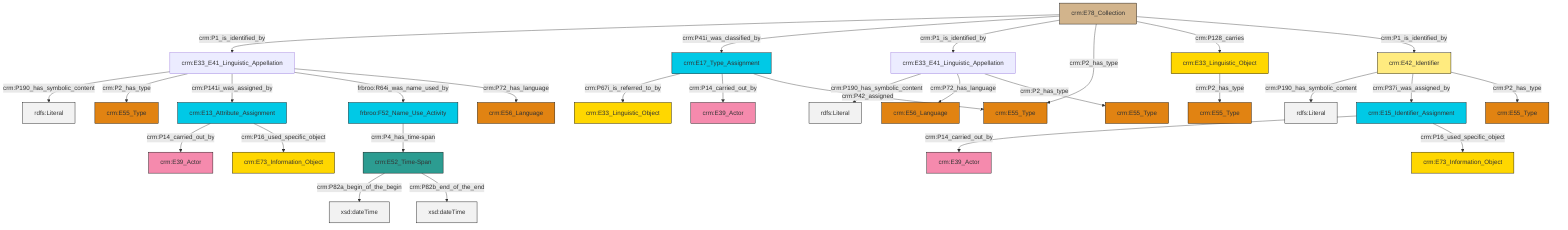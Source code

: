 graph TD
classDef Literal fill:#f2f2f2,stroke:#000000;
classDef CRM_Entity fill:#FFFFFF,stroke:#000000;
classDef Temporal_Entity fill:#00C9E6, stroke:#000000;
classDef Type fill:#E18312, stroke:#000000;
classDef Time-Span fill:#2C9C91, stroke:#000000;
classDef Appellation fill:#FFEB7F, stroke:#000000;
classDef Place fill:#008836, stroke:#000000;
classDef Persistent_Item fill:#B266B2, stroke:#000000;
classDef Conceptual_Object fill:#FFD700, stroke:#000000;
classDef Physical_Thing fill:#D2B48C, stroke:#000000;
classDef Actor fill:#f58aad, stroke:#000000;
classDef PC_Classes fill:#4ce600, stroke:#000000;
classDef Multi fill:#cccccc,stroke:#000000;

4["crm:E33_E41_Linguistic_Appellation"]:::Default -->|crm:P190_has_symbolic_content| 5[rdfs:Literal]:::Literal
6["crm:E17_Type_Assignment"]:::Temporal_Entity -->|crm:P67i_is_referred_to_by| 7["crm:E33_Linguistic_Object"]:::Conceptual_Object
6["crm:E17_Type_Assignment"]:::Temporal_Entity -->|crm:P14_carried_out_by| 14["crm:E39_Actor"]:::Actor
15["frbroo:F52_Name_Use_Activity"]:::Temporal_Entity -->|crm:P4_has_time-span| 8["crm:E52_Time-Span"]:::Time-Span
16["crm:E13_Attribute_Assignment"]:::Temporal_Entity -->|crm:P14_carried_out_by| 17["crm:E39_Actor"]:::Actor
20["crm:E33_E41_Linguistic_Appellation"]:::Default -->|crm:P190_has_symbolic_content| 21[rdfs:Literal]:::Literal
22["crm:E78_Collection"]:::Physical_Thing -->|crm:P1_is_identified_by| 20["crm:E33_E41_Linguistic_Appellation"]:::Default
8["crm:E52_Time-Span"]:::Time-Span -->|crm:P82a_begin_of_the_begin| 24[xsd:dateTime]:::Literal
25["crm:E42_Identifier"]:::Appellation -->|crm:P190_has_symbolic_content| 26[rdfs:Literal]:::Literal
16["crm:E13_Attribute_Assignment"]:::Temporal_Entity -->|crm:P16_used_specific_object| 10["crm:E73_Information_Object"]:::Conceptual_Object
8["crm:E52_Time-Span"]:::Time-Span -->|crm:P82b_end_of_the_end| 27[xsd:dateTime]:::Literal
4["crm:E33_E41_Linguistic_Appellation"]:::Default -->|crm:P72_has_language| 28["crm:E56_Language"]:::Type
4["crm:E33_E41_Linguistic_Appellation"]:::Default -->|crm:P2_has_type| 12["crm:E55_Type"]:::Type
32["crm:E15_Identifier_Assignment"]:::Temporal_Entity -->|crm:P14_carried_out_by| 33["crm:E39_Actor"]:::Actor
25["crm:E42_Identifier"]:::Appellation -->|crm:P37i_was_assigned_by| 32["crm:E15_Identifier_Assignment"]:::Temporal_Entity
20["crm:E33_E41_Linguistic_Appellation"]:::Default -->|crm:P2_has_type| 35["crm:E55_Type"]:::Type
22["crm:E78_Collection"]:::Physical_Thing -->|crm:P41i_was_classified_by| 6["crm:E17_Type_Assignment"]:::Temporal_Entity
20["crm:E33_E41_Linguistic_Appellation"]:::Default -->|crm:P141i_was_assigned_by| 16["crm:E13_Attribute_Assignment"]:::Temporal_Entity
22["crm:E78_Collection"]:::Physical_Thing -->|crm:P1_is_identified_by| 4["crm:E33_E41_Linguistic_Appellation"]:::Default
20["crm:E33_E41_Linguistic_Appellation"]:::Default -->|frbroo:R64i_was_name_used_by| 15["frbroo:F52_Name_Use_Activity"]:::Temporal_Entity
25["crm:E42_Identifier"]:::Appellation -->|crm:P2_has_type| 40["crm:E55_Type"]:::Type
22["crm:E78_Collection"]:::Physical_Thing -->|crm:P2_has_type| 44["crm:E55_Type"]:::Type
22["crm:E78_Collection"]:::Physical_Thing -->|crm:P128_carries| 0["crm:E33_Linguistic_Object"]:::Conceptual_Object
20["crm:E33_E41_Linguistic_Appellation"]:::Default -->|crm:P72_has_language| 18["crm:E56_Language"]:::Type
32["crm:E15_Identifier_Assignment"]:::Temporal_Entity -->|crm:P16_used_specific_object| 2["crm:E73_Information_Object"]:::Conceptual_Object
22["crm:E78_Collection"]:::Physical_Thing -->|crm:P1_is_identified_by| 25["crm:E42_Identifier"]:::Appellation
0["crm:E33_Linguistic_Object"]:::Conceptual_Object -->|crm:P2_has_type| 41["crm:E55_Type"]:::Type
6["crm:E17_Type_Assignment"]:::Temporal_Entity -->|crm:P42_assigned| 44["crm:E55_Type"]:::Type